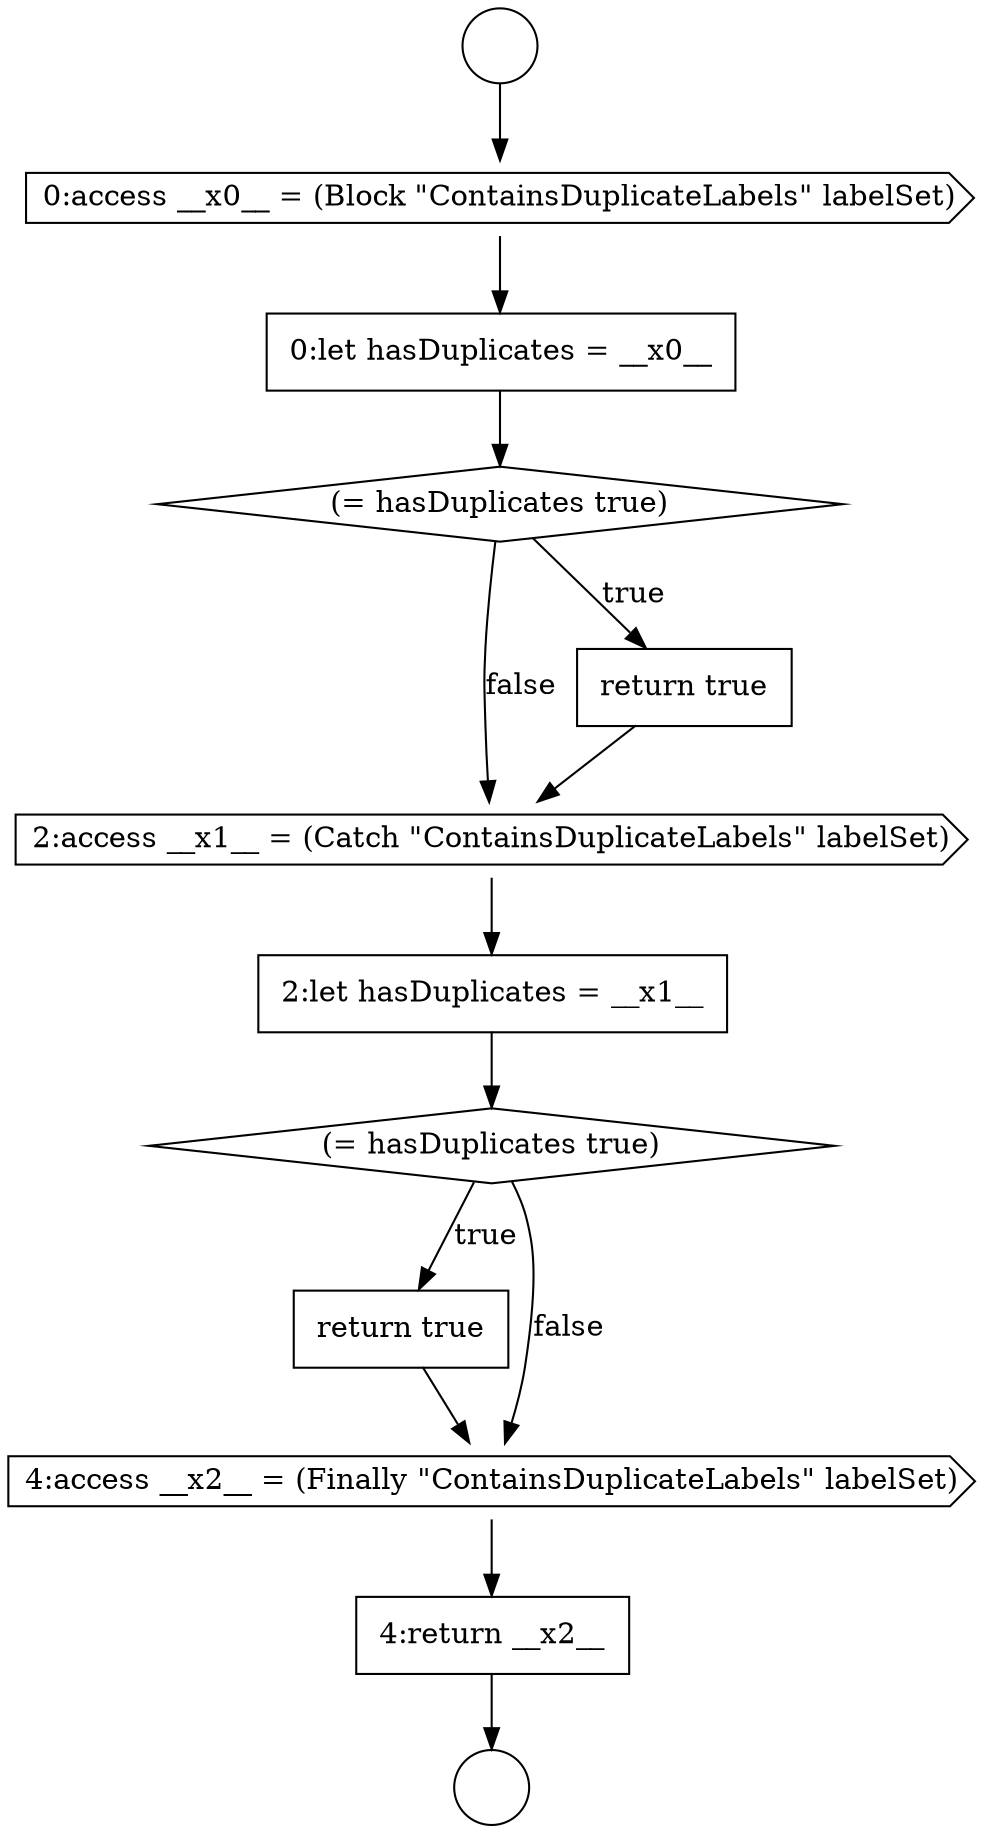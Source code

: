 digraph {
  node7803 [shape=cds, label=<<font color="black">0:access __x0__ = (Block &quot;ContainsDuplicateLabels&quot; labelSet)</font>> color="black" fillcolor="white" style=filled]
  node7807 [shape=cds, label=<<font color="black">2:access __x1__ = (Catch &quot;ContainsDuplicateLabels&quot; labelSet)</font>> color="black" fillcolor="white" style=filled]
  node7809 [shape=diamond, label=<<font color="black">(= hasDuplicates true)</font>> color="black" fillcolor="white" style=filled]
  node7806 [shape=none, margin=0, label=<<font color="black">
    <table border="0" cellborder="1" cellspacing="0" cellpadding="10">
      <tr><td align="left">return true</td></tr>
    </table>
  </font>> color="black" fillcolor="white" style=filled]
  node7802 [shape=circle label=" " color="black" fillcolor="white" style=filled]
  node7810 [shape=none, margin=0, label=<<font color="black">
    <table border="0" cellborder="1" cellspacing="0" cellpadding="10">
      <tr><td align="left">return true</td></tr>
    </table>
  </font>> color="black" fillcolor="white" style=filled]
  node7805 [shape=diamond, label=<<font color="black">(= hasDuplicates true)</font>> color="black" fillcolor="white" style=filled]
  node7804 [shape=none, margin=0, label=<<font color="black">
    <table border="0" cellborder="1" cellspacing="0" cellpadding="10">
      <tr><td align="left">0:let hasDuplicates = __x0__</td></tr>
    </table>
  </font>> color="black" fillcolor="white" style=filled]
  node7808 [shape=none, margin=0, label=<<font color="black">
    <table border="0" cellborder="1" cellspacing="0" cellpadding="10">
      <tr><td align="left">2:let hasDuplicates = __x1__</td></tr>
    </table>
  </font>> color="black" fillcolor="white" style=filled]
  node7812 [shape=none, margin=0, label=<<font color="black">
    <table border="0" cellborder="1" cellspacing="0" cellpadding="10">
      <tr><td align="left">4:return __x2__</td></tr>
    </table>
  </font>> color="black" fillcolor="white" style=filled]
  node7801 [shape=circle label=" " color="black" fillcolor="white" style=filled]
  node7811 [shape=cds, label=<<font color="black">4:access __x2__ = (Finally &quot;ContainsDuplicateLabels&quot; labelSet)</font>> color="black" fillcolor="white" style=filled]
  node7803 -> node7804 [ color="black"]
  node7809 -> node7810 [label=<<font color="black">true</font>> color="black"]
  node7809 -> node7811 [label=<<font color="black">false</font>> color="black"]
  node7806 -> node7807 [ color="black"]
  node7811 -> node7812 [ color="black"]
  node7805 -> node7806 [label=<<font color="black">true</font>> color="black"]
  node7805 -> node7807 [label=<<font color="black">false</font>> color="black"]
  node7804 -> node7805 [ color="black"]
  node7801 -> node7803 [ color="black"]
  node7812 -> node7802 [ color="black"]
  node7810 -> node7811 [ color="black"]
  node7808 -> node7809 [ color="black"]
  node7807 -> node7808 [ color="black"]
}
